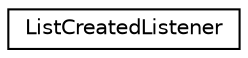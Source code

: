 digraph "Graphical Class Hierarchy"
{
  edge [fontname="Helvetica",fontsize="10",labelfontname="Helvetica",labelfontsize="10"];
  node [fontname="Helvetica",fontsize="10",shape=record];
  rankdir="LR";
  Node0 [label="ListCreatedListener",height=0.2,width=0.4,color="black", fillcolor="white", style="filled",URL="$class_app_1_1_listeners_1_1_list_created_listener.html"];
}
